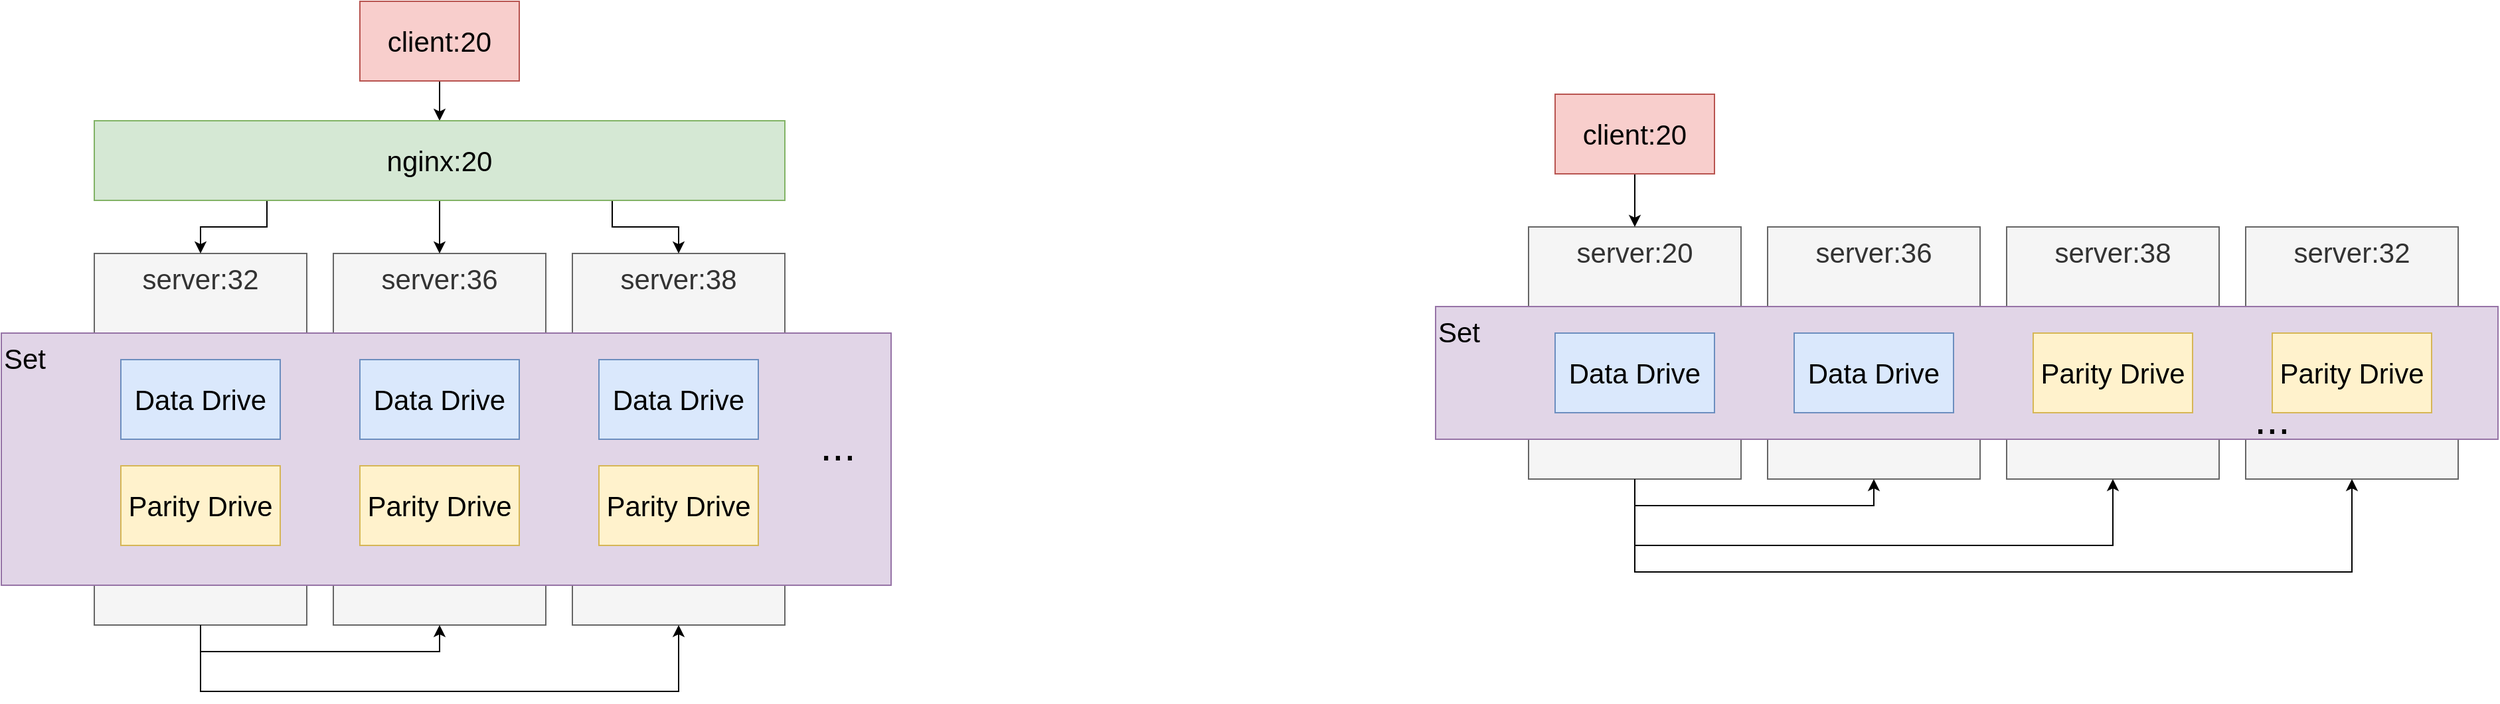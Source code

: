 <mxfile version="17.4.4" type="github">
  <diagram id="grWDxUKGPTWDO2RBl-IH" name="Page-1">
    <mxGraphModel dx="1577" dy="887" grid="1" gridSize="10" guides="1" tooltips="1" connect="1" arrows="1" fold="1" page="1" pageScale="1" pageWidth="827" pageHeight="1169" math="0" shadow="0">
      <root>
        <mxCell id="0" />
        <mxCell id="1" parent="0" />
        <mxCell id="ePe9VbSAZ152NeF6bydD-47" value="server:32" style="rounded=0;whiteSpace=wrap;html=1;align=center;verticalAlign=top;fontSize=21;fillColor=#f5f5f5;fontColor=#333333;strokeColor=#666666;" vertex="1" parent="1">
          <mxGeometry x="1780" y="370" width="160" height="190" as="geometry" />
        </mxCell>
        <mxCell id="ePe9VbSAZ152NeF6bydD-3" value="server:32" style="rounded=0;whiteSpace=wrap;html=1;align=center;verticalAlign=top;fontSize=21;fillColor=#f5f5f5;fontColor=#333333;strokeColor=#666666;" vertex="1" parent="1">
          <mxGeometry x="160" y="390" width="160" height="280" as="geometry" />
        </mxCell>
        <mxCell id="ePe9VbSAZ152NeF6bydD-6" value="server:36" style="rounded=0;whiteSpace=wrap;html=1;align=center;verticalAlign=top;fontSize=21;fillColor=#f5f5f5;fontColor=#333333;strokeColor=#666666;" vertex="1" parent="1">
          <mxGeometry x="340" y="390" width="160" height="280" as="geometry" />
        </mxCell>
        <mxCell id="ePe9VbSAZ152NeF6bydD-9" value="server:38" style="rounded=0;whiteSpace=wrap;html=1;align=center;verticalAlign=top;fontSize=21;fillColor=#f5f5f5;fontColor=#333333;strokeColor=#666666;" vertex="1" parent="1">
          <mxGeometry x="520" y="390" width="160" height="280" as="geometry" />
        </mxCell>
        <mxCell id="ePe9VbSAZ152NeF6bydD-22" value="Set" style="rounded=0;whiteSpace=wrap;html=1;fontSize=21;fillColor=#e1d5e7;strokeColor=#9673a6;align=left;verticalAlign=top;" vertex="1" parent="1">
          <mxGeometry x="90" y="450" width="670" height="190" as="geometry" />
        </mxCell>
        <mxCell id="ePe9VbSAZ152NeF6bydD-18" style="edgeStyle=orthogonalEdgeStyle;rounded=0;orthogonalLoop=1;jettySize=auto;html=1;exitX=0.5;exitY=1;exitDx=0;exitDy=0;entryX=0.5;entryY=1;entryDx=0;entryDy=0;fontSize=21;" edge="1" parent="1" source="ePe9VbSAZ152NeF6bydD-3" target="ePe9VbSAZ152NeF6bydD-6">
          <mxGeometry relative="1" as="geometry" />
        </mxCell>
        <mxCell id="ePe9VbSAZ152NeF6bydD-19" style="edgeStyle=orthogonalEdgeStyle;rounded=0;orthogonalLoop=1;jettySize=auto;html=1;exitX=0.5;exitY=1;exitDx=0;exitDy=0;entryX=0.5;entryY=1;entryDx=0;entryDy=0;fontSize=21;" edge="1" parent="1" source="ePe9VbSAZ152NeF6bydD-3" target="ePe9VbSAZ152NeF6bydD-9">
          <mxGeometry relative="1" as="geometry">
            <Array as="points">
              <mxPoint x="240" y="720" />
              <mxPoint x="600" y="720" />
            </Array>
          </mxGeometry>
        </mxCell>
        <mxCell id="ePe9VbSAZ152NeF6bydD-1" value="Data Drive" style="rounded=0;whiteSpace=wrap;html=1;fillColor=#dae8fc;strokeColor=#6c8ebf;fontSize=21;" vertex="1" parent="1">
          <mxGeometry x="180" y="470" width="120" height="60" as="geometry" />
        </mxCell>
        <mxCell id="ePe9VbSAZ152NeF6bydD-2" value="Parity&amp;nbsp;Drive" style="rounded=0;whiteSpace=wrap;html=1;fillColor=#fff2cc;strokeColor=#d6b656;fontSize=21;" vertex="1" parent="1">
          <mxGeometry x="180" y="550" width="120" height="60" as="geometry" />
        </mxCell>
        <mxCell id="ePe9VbSAZ152NeF6bydD-4" value="..." style="text;html=1;strokeColor=none;fillColor=none;align=center;verticalAlign=middle;whiteSpace=wrap;rounded=0;fontSize=32;" vertex="1" parent="1">
          <mxGeometry x="690" y="520" width="60" height="30" as="geometry" />
        </mxCell>
        <mxCell id="ePe9VbSAZ152NeF6bydD-7" value="Data Drive" style="rounded=0;whiteSpace=wrap;html=1;fillColor=#dae8fc;strokeColor=#6c8ebf;fontSize=21;" vertex="1" parent="1">
          <mxGeometry x="360" y="470" width="120" height="60" as="geometry" />
        </mxCell>
        <mxCell id="ePe9VbSAZ152NeF6bydD-8" value="Parity&amp;nbsp;Drive" style="rounded=0;whiteSpace=wrap;html=1;fillColor=#fff2cc;strokeColor=#d6b656;fontSize=21;" vertex="1" parent="1">
          <mxGeometry x="360" y="550" width="120" height="60" as="geometry" />
        </mxCell>
        <mxCell id="ePe9VbSAZ152NeF6bydD-10" value="Data Drive" style="rounded=0;whiteSpace=wrap;html=1;fillColor=#dae8fc;strokeColor=#6c8ebf;fontSize=21;" vertex="1" parent="1">
          <mxGeometry x="540" y="470" width="120" height="60" as="geometry" />
        </mxCell>
        <mxCell id="ePe9VbSAZ152NeF6bydD-11" value="Parity&amp;nbsp;Drive" style="rounded=0;whiteSpace=wrap;html=1;fillColor=#fff2cc;strokeColor=#d6b656;fontSize=21;" vertex="1" parent="1">
          <mxGeometry x="540" y="550" width="120" height="60" as="geometry" />
        </mxCell>
        <mxCell id="ePe9VbSAZ152NeF6bydD-16" style="edgeStyle=orthogonalEdgeStyle;rounded=0;orthogonalLoop=1;jettySize=auto;html=1;exitX=0.5;exitY=1;exitDx=0;exitDy=0;entryX=0.5;entryY=0;entryDx=0;entryDy=0;fontSize=21;" edge="1" parent="1" source="ePe9VbSAZ152NeF6bydD-14" target="ePe9VbSAZ152NeF6bydD-23">
          <mxGeometry relative="1" as="geometry" />
        </mxCell>
        <mxCell id="ePe9VbSAZ152NeF6bydD-14" value="&lt;font style=&quot;font-size: 21px&quot;&gt;client:20&lt;/font&gt;" style="rounded=0;whiteSpace=wrap;html=1;fontSize=21;verticalAlign=middle;fillColor=#f8cecc;strokeColor=#b85450;" vertex="1" parent="1">
          <mxGeometry x="360" y="200" width="120" height="60" as="geometry" />
        </mxCell>
        <mxCell id="ePe9VbSAZ152NeF6bydD-24" style="edgeStyle=orthogonalEdgeStyle;rounded=0;orthogonalLoop=1;jettySize=auto;html=1;exitX=0.25;exitY=1;exitDx=0;exitDy=0;entryX=0.5;entryY=0;entryDx=0;entryDy=0;fontSize=32;" edge="1" parent="1" source="ePe9VbSAZ152NeF6bydD-23" target="ePe9VbSAZ152NeF6bydD-3">
          <mxGeometry relative="1" as="geometry" />
        </mxCell>
        <mxCell id="ePe9VbSAZ152NeF6bydD-25" style="edgeStyle=orthogonalEdgeStyle;rounded=0;orthogonalLoop=1;jettySize=auto;html=1;exitX=0.5;exitY=1;exitDx=0;exitDy=0;entryX=0.5;entryY=0;entryDx=0;entryDy=0;fontSize=32;" edge="1" parent="1" source="ePe9VbSAZ152NeF6bydD-23" target="ePe9VbSAZ152NeF6bydD-6">
          <mxGeometry relative="1" as="geometry" />
        </mxCell>
        <mxCell id="ePe9VbSAZ152NeF6bydD-26" style="edgeStyle=orthogonalEdgeStyle;rounded=0;orthogonalLoop=1;jettySize=auto;html=1;exitX=0.75;exitY=1;exitDx=0;exitDy=0;fontSize=32;" edge="1" parent="1" source="ePe9VbSAZ152NeF6bydD-23" target="ePe9VbSAZ152NeF6bydD-9">
          <mxGeometry relative="1" as="geometry" />
        </mxCell>
        <mxCell id="ePe9VbSAZ152NeF6bydD-23" value="&lt;font style=&quot;font-size: 21px&quot;&gt;nginx:20&lt;br&gt;&lt;/font&gt;" style="rounded=0;whiteSpace=wrap;html=1;fontSize=21;verticalAlign=middle;fillColor=#d5e8d4;strokeColor=#82b366;" vertex="1" parent="1">
          <mxGeometry x="160" y="290" width="520" height="60" as="geometry" />
        </mxCell>
        <mxCell id="ePe9VbSAZ152NeF6bydD-50" style="edgeStyle=orthogonalEdgeStyle;rounded=0;orthogonalLoop=1;jettySize=auto;html=1;exitX=0.5;exitY=1;exitDx=0;exitDy=0;entryX=0.5;entryY=1;entryDx=0;entryDy=0;fontSize=32;" edge="1" parent="1" source="ePe9VbSAZ152NeF6bydD-27" target="ePe9VbSAZ152NeF6bydD-47">
          <mxGeometry relative="1" as="geometry">
            <Array as="points">
              <mxPoint x="1320" y="630" />
              <mxPoint x="1860" y="630" />
            </Array>
          </mxGeometry>
        </mxCell>
        <mxCell id="ePe9VbSAZ152NeF6bydD-27" value="server:20" style="rounded=0;whiteSpace=wrap;html=1;align=center;verticalAlign=top;fontSize=21;fillColor=#f5f5f5;fontColor=#333333;strokeColor=#666666;" vertex="1" parent="1">
          <mxGeometry x="1240" y="370" width="160" height="190" as="geometry" />
        </mxCell>
        <mxCell id="ePe9VbSAZ152NeF6bydD-28" value="server:36" style="rounded=0;whiteSpace=wrap;html=1;align=center;verticalAlign=top;fontSize=21;fillColor=#f5f5f5;fontColor=#333333;strokeColor=#666666;" vertex="1" parent="1">
          <mxGeometry x="1420" y="370" width="160" height="190" as="geometry" />
        </mxCell>
        <mxCell id="ePe9VbSAZ152NeF6bydD-29" value="server:38" style="rounded=0;whiteSpace=wrap;html=1;align=center;verticalAlign=top;fontSize=21;fillColor=#f5f5f5;fontColor=#333333;strokeColor=#666666;" vertex="1" parent="1">
          <mxGeometry x="1600" y="370" width="160" height="190" as="geometry" />
        </mxCell>
        <mxCell id="ePe9VbSAZ152NeF6bydD-30" value="Set" style="rounded=0;whiteSpace=wrap;html=1;fontSize=21;fillColor=#e1d5e7;strokeColor=#9673a6;align=left;verticalAlign=top;" vertex="1" parent="1">
          <mxGeometry x="1170" y="430" width="800" height="100" as="geometry" />
        </mxCell>
        <mxCell id="ePe9VbSAZ152NeF6bydD-31" style="edgeStyle=orthogonalEdgeStyle;rounded=0;orthogonalLoop=1;jettySize=auto;html=1;exitX=0.5;exitY=1;exitDx=0;exitDy=0;entryX=0.5;entryY=1;entryDx=0;entryDy=0;fontSize=21;" edge="1" parent="1" source="ePe9VbSAZ152NeF6bydD-27" target="ePe9VbSAZ152NeF6bydD-28">
          <mxGeometry relative="1" as="geometry" />
        </mxCell>
        <mxCell id="ePe9VbSAZ152NeF6bydD-32" style="edgeStyle=orthogonalEdgeStyle;rounded=0;orthogonalLoop=1;jettySize=auto;html=1;exitX=0.5;exitY=1;exitDx=0;exitDy=0;entryX=0.5;entryY=1;entryDx=0;entryDy=0;fontSize=21;" edge="1" parent="1" source="ePe9VbSAZ152NeF6bydD-27" target="ePe9VbSAZ152NeF6bydD-29">
          <mxGeometry relative="1" as="geometry">
            <Array as="points">
              <mxPoint x="1320" y="610" />
              <mxPoint x="1680" y="610" />
            </Array>
          </mxGeometry>
        </mxCell>
        <mxCell id="ePe9VbSAZ152NeF6bydD-33" value="Data Drive" style="rounded=0;whiteSpace=wrap;html=1;fillColor=#dae8fc;strokeColor=#6c8ebf;fontSize=21;" vertex="1" parent="1">
          <mxGeometry x="1260" y="450" width="120" height="60" as="geometry" />
        </mxCell>
        <mxCell id="ePe9VbSAZ152NeF6bydD-34" value="Parity&amp;nbsp;Drive" style="rounded=0;whiteSpace=wrap;html=1;fillColor=#fff2cc;strokeColor=#d6b656;fontSize=21;" vertex="1" parent="1">
          <mxGeometry x="1800" y="450" width="120" height="60" as="geometry" />
        </mxCell>
        <mxCell id="ePe9VbSAZ152NeF6bydD-35" value="..." style="text;html=1;strokeColor=none;fillColor=none;align=center;verticalAlign=middle;whiteSpace=wrap;rounded=0;fontSize=32;" vertex="1" parent="1">
          <mxGeometry x="1770" y="500" width="60" height="30" as="geometry" />
        </mxCell>
        <mxCell id="ePe9VbSAZ152NeF6bydD-36" value="Data Drive" style="rounded=0;whiteSpace=wrap;html=1;fillColor=#dae8fc;strokeColor=#6c8ebf;fontSize=21;" vertex="1" parent="1">
          <mxGeometry x="1440" y="450" width="120" height="60" as="geometry" />
        </mxCell>
        <mxCell id="ePe9VbSAZ152NeF6bydD-37" value="Parity&amp;nbsp;Drive" style="rounded=0;whiteSpace=wrap;html=1;fillColor=#fff2cc;strokeColor=#d6b656;fontSize=21;" vertex="1" parent="1">
          <mxGeometry x="1620" y="450" width="120" height="60" as="geometry" />
        </mxCell>
        <mxCell id="ePe9VbSAZ152NeF6bydD-51" style="edgeStyle=orthogonalEdgeStyle;rounded=0;orthogonalLoop=1;jettySize=auto;html=1;exitX=0.5;exitY=1;exitDx=0;exitDy=0;entryX=0.5;entryY=0;entryDx=0;entryDy=0;fontSize=32;" edge="1" parent="1" source="ePe9VbSAZ152NeF6bydD-41" target="ePe9VbSAZ152NeF6bydD-27">
          <mxGeometry relative="1" as="geometry" />
        </mxCell>
        <mxCell id="ePe9VbSAZ152NeF6bydD-41" value="&lt;font style=&quot;font-size: 21px&quot;&gt;client:20&lt;/font&gt;" style="rounded=0;whiteSpace=wrap;html=1;fontSize=21;verticalAlign=middle;fillColor=#f8cecc;strokeColor=#b85450;" vertex="1" parent="1">
          <mxGeometry x="1260" y="270" width="120" height="60" as="geometry" />
        </mxCell>
      </root>
    </mxGraphModel>
  </diagram>
</mxfile>
